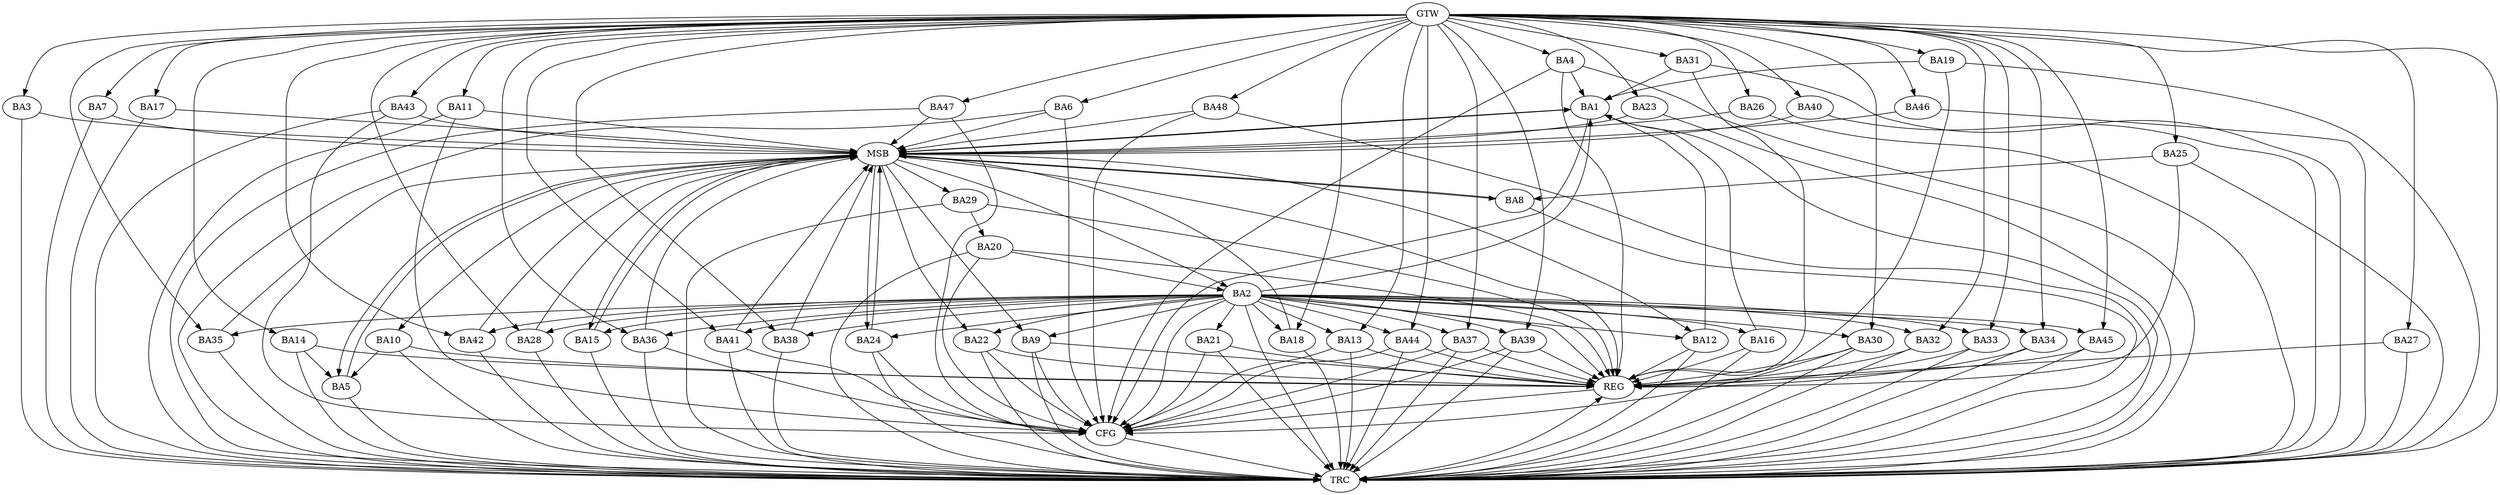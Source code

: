 strict digraph G {
  BA1 [ label="BA1" ];
  BA2 [ label="BA2" ];
  BA3 [ label="BA3" ];
  BA4 [ label="BA4" ];
  BA5 [ label="BA5" ];
  BA6 [ label="BA6" ];
  BA7 [ label="BA7" ];
  BA8 [ label="BA8" ];
  BA9 [ label="BA9" ];
  BA10 [ label="BA10" ];
  BA11 [ label="BA11" ];
  BA12 [ label="BA12" ];
  BA13 [ label="BA13" ];
  BA14 [ label="BA14" ];
  BA15 [ label="BA15" ];
  BA16 [ label="BA16" ];
  BA17 [ label="BA17" ];
  BA18 [ label="BA18" ];
  BA19 [ label="BA19" ];
  BA20 [ label="BA20" ];
  BA21 [ label="BA21" ];
  BA22 [ label="BA22" ];
  BA23 [ label="BA23" ];
  BA24 [ label="BA24" ];
  BA25 [ label="BA25" ];
  BA26 [ label="BA26" ];
  BA27 [ label="BA27" ];
  BA28 [ label="BA28" ];
  BA29 [ label="BA29" ];
  BA30 [ label="BA30" ];
  BA31 [ label="BA31" ];
  BA32 [ label="BA32" ];
  BA33 [ label="BA33" ];
  BA34 [ label="BA34" ];
  BA35 [ label="BA35" ];
  BA36 [ label="BA36" ];
  BA37 [ label="BA37" ];
  BA38 [ label="BA38" ];
  BA39 [ label="BA39" ];
  BA40 [ label="BA40" ];
  BA41 [ label="BA41" ];
  BA42 [ label="BA42" ];
  BA43 [ label="BA43" ];
  BA44 [ label="BA44" ];
  BA45 [ label="BA45" ];
  BA46 [ label="BA46" ];
  BA47 [ label="BA47" ];
  BA48 [ label="BA48" ];
  GTW [ label="GTW" ];
  REG [ label="REG" ];
  MSB [ label="MSB" ];
  CFG [ label="CFG" ];
  TRC [ label="TRC" ];
  BA2 -> BA1;
  BA4 -> BA1;
  BA10 -> BA5;
  BA12 -> BA1;
  BA14 -> BA5;
  BA16 -> BA1;
  BA19 -> BA1;
  BA20 -> BA2;
  BA25 -> BA8;
  BA29 -> BA20;
  BA31 -> BA1;
  GTW -> BA3;
  GTW -> BA4;
  GTW -> BA6;
  GTW -> BA7;
  GTW -> BA11;
  GTW -> BA13;
  GTW -> BA14;
  GTW -> BA17;
  GTW -> BA18;
  GTW -> BA19;
  GTW -> BA23;
  GTW -> BA25;
  GTW -> BA26;
  GTW -> BA27;
  GTW -> BA28;
  GTW -> BA30;
  GTW -> BA31;
  GTW -> BA32;
  GTW -> BA33;
  GTW -> BA34;
  GTW -> BA35;
  GTW -> BA36;
  GTW -> BA37;
  GTW -> BA38;
  GTW -> BA39;
  GTW -> BA40;
  GTW -> BA41;
  GTW -> BA42;
  GTW -> BA43;
  GTW -> BA44;
  GTW -> BA45;
  GTW -> BA46;
  GTW -> BA47;
  GTW -> BA48;
  BA2 -> REG;
  BA4 -> REG;
  BA9 -> REG;
  BA10 -> REG;
  BA12 -> REG;
  BA13 -> REG;
  BA14 -> REG;
  BA16 -> REG;
  BA19 -> REG;
  BA20 -> REG;
  BA21 -> REG;
  BA22 -> REG;
  BA25 -> REG;
  BA27 -> REG;
  BA29 -> REG;
  BA30 -> REG;
  BA31 -> REG;
  BA32 -> REG;
  BA33 -> REG;
  BA34 -> REG;
  BA37 -> REG;
  BA39 -> REG;
  BA44 -> REG;
  BA45 -> REG;
  BA1 -> MSB;
  MSB -> BA2;
  MSB -> REG;
  BA3 -> MSB;
  MSB -> BA1;
  BA5 -> MSB;
  BA6 -> MSB;
  BA7 -> MSB;
  BA8 -> MSB;
  MSB -> BA5;
  BA11 -> MSB;
  BA15 -> MSB;
  BA17 -> MSB;
  BA18 -> MSB;
  MSB -> BA12;
  BA23 -> MSB;
  MSB -> BA10;
  BA24 -> MSB;
  BA26 -> MSB;
  BA28 -> MSB;
  BA35 -> MSB;
  BA36 -> MSB;
  BA38 -> MSB;
  BA40 -> MSB;
  MSB -> BA24;
  BA41 -> MSB;
  MSB -> BA9;
  BA42 -> MSB;
  BA43 -> MSB;
  MSB -> BA29;
  BA46 -> MSB;
  MSB -> BA8;
  BA47 -> MSB;
  MSB -> BA15;
  BA48 -> MSB;
  MSB -> BA22;
  BA47 -> CFG;
  BA9 -> CFG;
  BA20 -> CFG;
  BA13 -> CFG;
  BA43 -> CFG;
  BA39 -> CFG;
  BA30 -> CFG;
  BA11 -> CFG;
  BA37 -> CFG;
  BA48 -> CFG;
  BA1 -> CFG;
  BA41 -> CFG;
  BA21 -> CFG;
  BA22 -> CFG;
  BA36 -> CFG;
  BA4 -> CFG;
  BA24 -> CFG;
  BA44 -> CFG;
  BA2 -> CFG;
  BA6 -> CFG;
  REG -> CFG;
  BA1 -> TRC;
  BA2 -> TRC;
  BA3 -> TRC;
  BA4 -> TRC;
  BA5 -> TRC;
  BA6 -> TRC;
  BA7 -> TRC;
  BA8 -> TRC;
  BA9 -> TRC;
  BA10 -> TRC;
  BA11 -> TRC;
  BA12 -> TRC;
  BA13 -> TRC;
  BA14 -> TRC;
  BA15 -> TRC;
  BA16 -> TRC;
  BA17 -> TRC;
  BA18 -> TRC;
  BA19 -> TRC;
  BA20 -> TRC;
  BA21 -> TRC;
  BA22 -> TRC;
  BA23 -> TRC;
  BA24 -> TRC;
  BA25 -> TRC;
  BA26 -> TRC;
  BA27 -> TRC;
  BA28 -> TRC;
  BA29 -> TRC;
  BA30 -> TRC;
  BA31 -> TRC;
  BA32 -> TRC;
  BA33 -> TRC;
  BA34 -> TRC;
  BA35 -> TRC;
  BA36 -> TRC;
  BA37 -> TRC;
  BA38 -> TRC;
  BA39 -> TRC;
  BA40 -> TRC;
  BA41 -> TRC;
  BA42 -> TRC;
  BA43 -> TRC;
  BA44 -> TRC;
  BA45 -> TRC;
  BA46 -> TRC;
  BA47 -> TRC;
  BA48 -> TRC;
  GTW -> TRC;
  CFG -> TRC;
  TRC -> REG;
  BA2 -> BA30;
  BA2 -> BA44;
  BA2 -> BA22;
  BA2 -> BA34;
  BA2 -> BA45;
  BA2 -> BA13;
  BA2 -> BA36;
  BA2 -> BA16;
  BA2 -> BA42;
  BA2 -> BA33;
  BA2 -> BA24;
  BA2 -> BA35;
  BA2 -> BA38;
  BA2 -> BA21;
  BA2 -> BA28;
  BA2 -> BA18;
  BA2 -> BA9;
  BA2 -> BA12;
  BA2 -> BA39;
  BA2 -> BA41;
  BA2 -> BA15;
  BA2 -> BA37;
  BA2 -> BA32;
}
